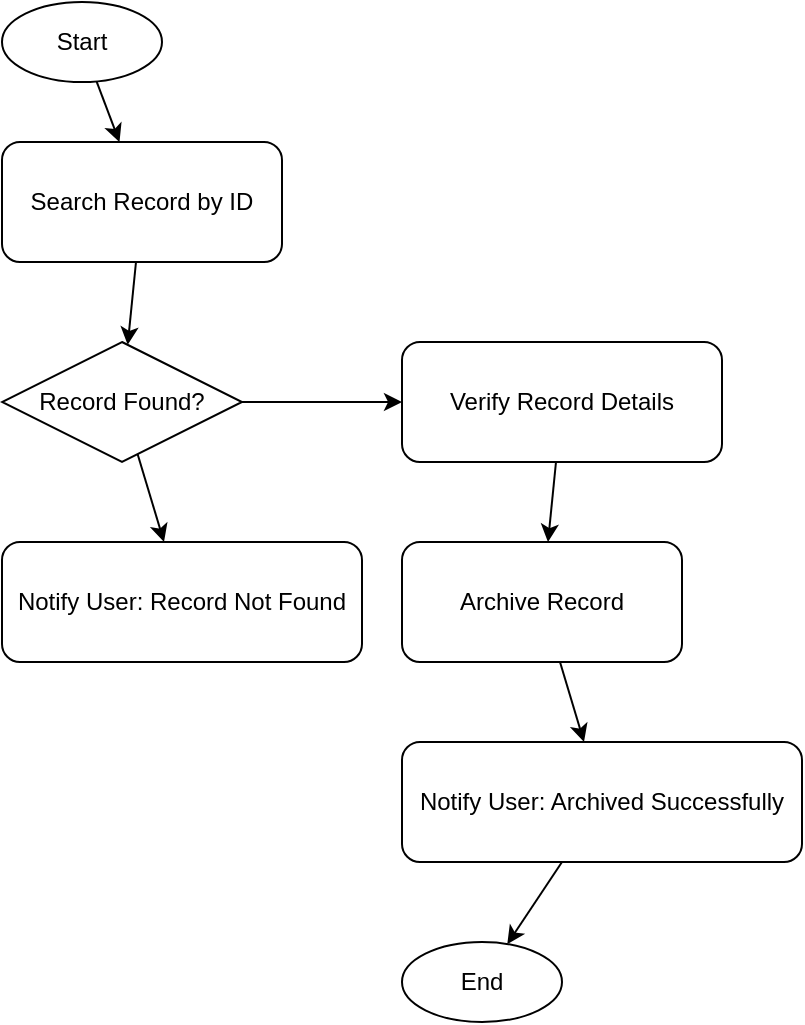<mxfile version="24.8.8">
  <diagram id="4" name="Archive Record">
    <mxGraphModel dx="1290" dy="569" grid="1" gridSize="10" guides="1" tooltips="1" connect="1" arrows="1" fold="1" page="1" pageScale="1" pageWidth="827" pageHeight="1169" math="0" shadow="0">
      <root>
        <mxCell id="0" />
        <mxCell id="1" parent="0" />

        <!-- Nodes -->
        <mxCell id="2" value="Start" style="ellipse;whiteSpace=wrap;html=1;aspect=fixed;" vertex="1" parent="1">
          <mxGeometry x="100" y="50" width="80" height="40" as="geometry" />
        </mxCell>
        <mxCell id="3" value="Search Record by ID" style="rounded=1;whiteSpace=wrap;html=1;" vertex="1" parent="1">
          <mxGeometry x="100" y="120" width="140" height="60" as="geometry" />
        </mxCell>
        <mxCell id="4" value="Record Found?" style="rhombus;whiteSpace=wrap;html=1;" vertex="1" parent="1">
          <mxGeometry x="100" y="220" width="120" height="60" as="geometry" />
        </mxCell>
        <mxCell id="5" value="Verify Record Details" style="rounded=1;whiteSpace=wrap;html=1;" vertex="1" parent="1">
          <mxGeometry x="300" y="220" width="160" height="60" as="geometry" />
        </mxCell>
        <mxCell id="6" value="Archive Record" style="rounded=1;whiteSpace=wrap;html=1;" vertex="1" parent="1">
          <mxGeometry x="300" y="320" width="140" height="60" as="geometry" />
        </mxCell>
        <mxCell id="7" value="Notify User: Archived Successfully" style="rounded=1;whiteSpace=wrap;html=1;" vertex="1" parent="1">
          <mxGeometry x="300" y="420" width="200" height="60" as="geometry" />
        </mxCell>
        <mxCell id="8" value="Notify User: Record Not Found" style="rounded=1;whiteSpace=wrap;html=1;" vertex="1" parent="1">
          <mxGeometry x="100" y="320" width="180" height="60" as="geometry" />
        </mxCell>
        <mxCell id="9" value="End" style="ellipse;whiteSpace=wrap;html=1;aspect=fixed;" vertex="1" parent="1">
          <mxGeometry x="300" y="520" width="80" height="40" as="geometry" />
        </mxCell>

        <!-- Edges -->
        <mxCell id="10" edge="1" source="2" target="3" parent="1">
          <mxGeometry relative="1" as="geometry" />
        </mxCell>
        <mxCell id="11" edge="1" source="3" target="4" parent="1">
          <mxGeometry relative="1" as="geometry" />
        </mxCell>
        <mxCell id="12" edge="1" source="4" target="5" parent="1">
          <mxGeometry relative="1" as="geometry" />
        </mxCell>
        <mxCell id="13" edge="1" source="5" target="6" parent="1">
          <mxGeometry relative="1" as="geometry" />
        </mxCell>
        <mxCell id="14" edge="1" source="6" target="7" parent="1">
          <mxGeometry relative="1" as="geometry" />
        </mxCell>
        <mxCell id="15" edge="1" source="7" target="9" parent="1">
          <mxGeometry relative="1" as="geometry" />
        </mxCell>
        <mxCell id="16" edge="1" source="4" target="8" parent="1">
          <mxGeometry relative="1" as="geometry" />
        </mxCell>
      </root>
    </mxGraphModel>
  </diagram>
</mxfile>
